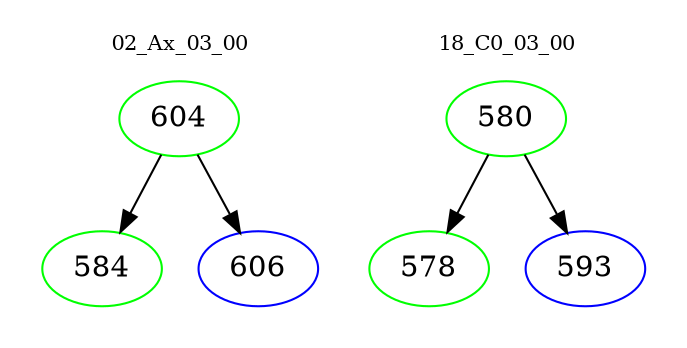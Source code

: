digraph{
subgraph cluster_0 {
color = white
label = "02_Ax_03_00";
fontsize=10;
T0_604 [label="604", color="green"]
T0_604 -> T0_584 [color="black"]
T0_584 [label="584", color="green"]
T0_604 -> T0_606 [color="black"]
T0_606 [label="606", color="blue"]
}
subgraph cluster_1 {
color = white
label = "18_C0_03_00";
fontsize=10;
T1_580 [label="580", color="green"]
T1_580 -> T1_578 [color="black"]
T1_578 [label="578", color="green"]
T1_580 -> T1_593 [color="black"]
T1_593 [label="593", color="blue"]
}
}
